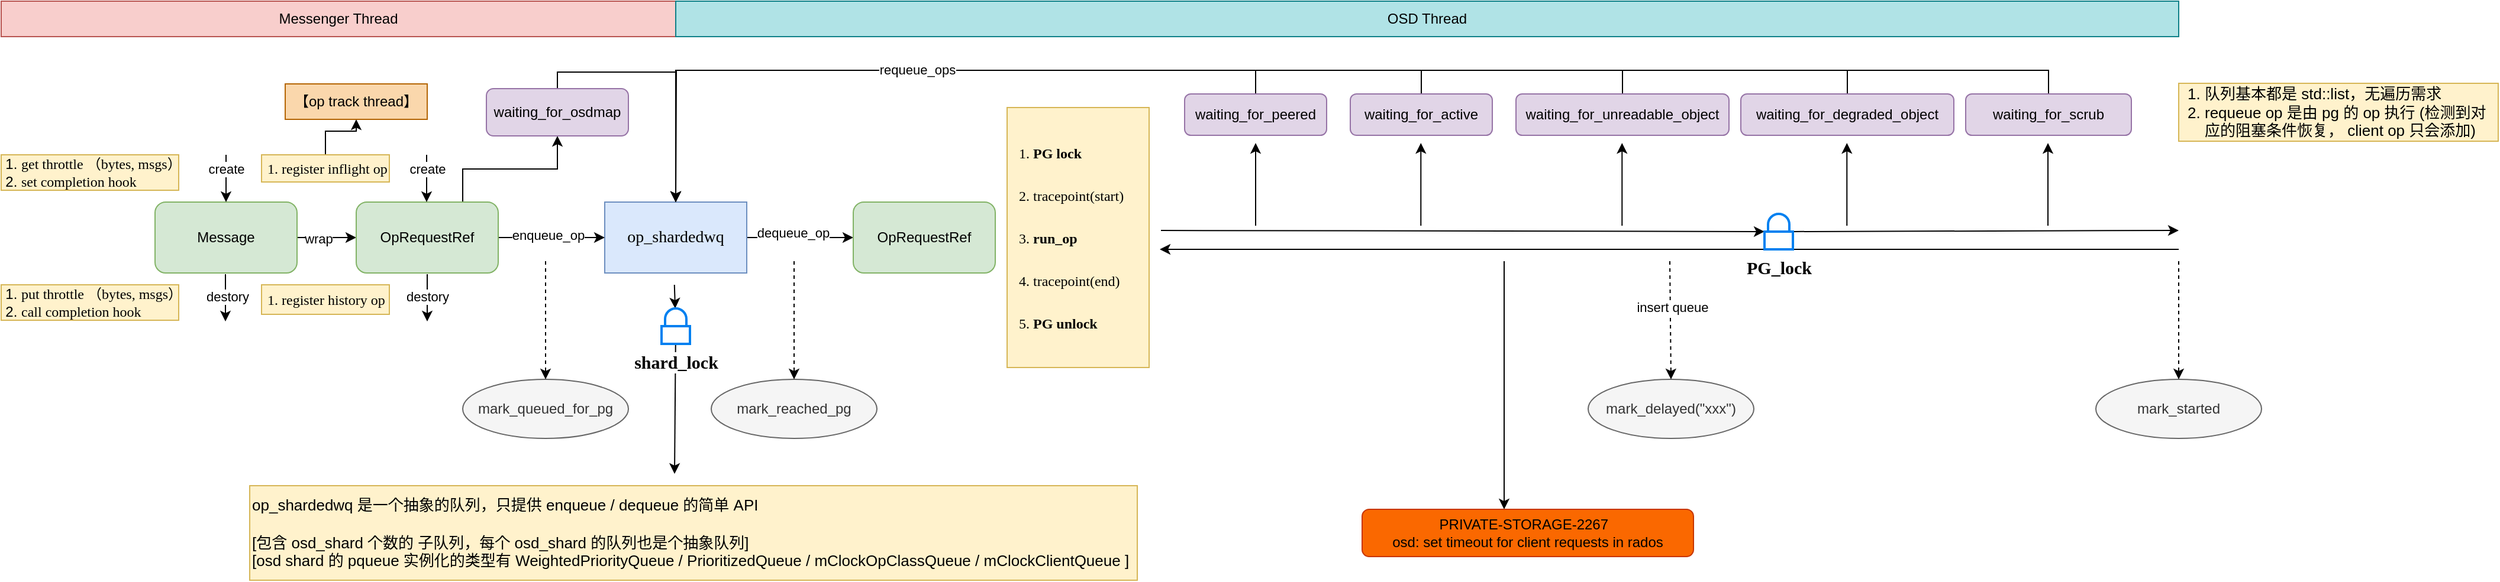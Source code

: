 <mxfile version="24.8.6">
  <diagram name="第 1 页" id="veYvc7N9t9nZ9YCo-E3M">
    <mxGraphModel dx="3217" dy="1365" grid="1" gridSize="10" guides="1" tooltips="1" connect="1" arrows="1" fold="1" page="1" pageScale="1" pageWidth="827" pageHeight="1169" math="0" shadow="0">
      <root>
        <mxCell id="0" />
        <mxCell id="1" parent="0" />
        <mxCell id="phVuD68tOOP7Y7JKk85J-31" style="edgeStyle=orthogonalEdgeStyle;rounded=0;orthogonalLoop=1;jettySize=auto;html=1;exitX=1;exitY=0.5;exitDx=0;exitDy=0;" edge="1" parent="1" source="phVuD68tOOP7Y7JKk85J-1" target="phVuD68tOOP7Y7JKk85J-30">
          <mxGeometry relative="1" as="geometry" />
        </mxCell>
        <mxCell id="phVuD68tOOP7Y7JKk85J-32" value="dequeue_op" style="edgeLabel;html=1;align=center;verticalAlign=middle;resizable=0;points=[];" vertex="1" connectable="0" parent="phVuD68tOOP7Y7JKk85J-31">
          <mxGeometry x="-0.133" y="4" relative="1" as="geometry">
            <mxPoint as="offset" />
          </mxGeometry>
        </mxCell>
        <mxCell id="phVuD68tOOP7Y7JKk85J-1" value="&lt;font face=&quot;Times New Roman&quot; style=&quot;font-size: 14px;&quot;&gt;op_shardedwq&lt;/font&gt;" style="rounded=0;whiteSpace=wrap;html=1;fillColor=#dae8fc;strokeColor=#6c8ebf;" vertex="1" parent="1">
          <mxGeometry x="270" y="400" width="120" height="60" as="geometry" />
        </mxCell>
        <mxCell id="phVuD68tOOP7Y7JKk85J-4" style="edgeStyle=orthogonalEdgeStyle;rounded=0;orthogonalLoop=1;jettySize=auto;html=1;exitX=1;exitY=0.5;exitDx=0;exitDy=0;entryX=0;entryY=0.5;entryDx=0;entryDy=0;" edge="1" parent="1" source="phVuD68tOOP7Y7JKk85J-2" target="phVuD68tOOP7Y7JKk85J-3">
          <mxGeometry relative="1" as="geometry" />
        </mxCell>
        <mxCell id="phVuD68tOOP7Y7JKk85J-7" value="wrap" style="edgeLabel;html=1;align=center;verticalAlign=middle;resizable=0;points=[];" vertex="1" connectable="0" parent="phVuD68tOOP7Y7JKk85J-4">
          <mxGeometry x="-0.28" y="-1" relative="1" as="geometry">
            <mxPoint as="offset" />
          </mxGeometry>
        </mxCell>
        <mxCell id="phVuD68tOOP7Y7JKk85J-2" value="Message" style="rounded=1;whiteSpace=wrap;html=1;fillColor=#d5e8d4;strokeColor=#82b366;" vertex="1" parent="1">
          <mxGeometry x="-110" y="400" width="120" height="60" as="geometry" />
        </mxCell>
        <mxCell id="phVuD68tOOP7Y7JKk85J-5" style="edgeStyle=orthogonalEdgeStyle;rounded=0;orthogonalLoop=1;jettySize=auto;html=1;exitX=1;exitY=0.5;exitDx=0;exitDy=0;entryX=0;entryY=0.5;entryDx=0;entryDy=0;" edge="1" parent="1" source="phVuD68tOOP7Y7JKk85J-3" target="phVuD68tOOP7Y7JKk85J-1">
          <mxGeometry relative="1" as="geometry" />
        </mxCell>
        <mxCell id="phVuD68tOOP7Y7JKk85J-6" value="enqueue_op" style="edgeLabel;html=1;align=center;verticalAlign=middle;resizable=0;points=[];" vertex="1" connectable="0" parent="phVuD68tOOP7Y7JKk85J-5">
          <mxGeometry x="-0.067" y="2" relative="1" as="geometry">
            <mxPoint as="offset" />
          </mxGeometry>
        </mxCell>
        <mxCell id="phVuD68tOOP7Y7JKk85J-22" style="edgeStyle=orthogonalEdgeStyle;rounded=0;orthogonalLoop=1;jettySize=auto;html=1;exitX=0.75;exitY=0;exitDx=0;exitDy=0;" edge="1" parent="1" source="phVuD68tOOP7Y7JKk85J-3" target="phVuD68tOOP7Y7JKk85J-21">
          <mxGeometry relative="1" as="geometry" />
        </mxCell>
        <mxCell id="phVuD68tOOP7Y7JKk85J-3" value="OpRequestRef" style="rounded=1;whiteSpace=wrap;html=1;fillColor=#d5e8d4;strokeColor=#82b366;" vertex="1" parent="1">
          <mxGeometry x="60" y="400" width="120" height="60" as="geometry" />
        </mxCell>
        <mxCell id="phVuD68tOOP7Y7JKk85J-8" value="" style="endArrow=classic;html=1;rounded=0;entryX=0.5;entryY=0;entryDx=0;entryDy=0;" edge="1" parent="1" target="phVuD68tOOP7Y7JKk85J-2">
          <mxGeometry width="50" height="50" relative="1" as="geometry">
            <mxPoint x="-50" y="360" as="sourcePoint" />
            <mxPoint x="-60" y="270" as="targetPoint" />
          </mxGeometry>
        </mxCell>
        <mxCell id="phVuD68tOOP7Y7JKk85J-12" value="create" style="edgeLabel;html=1;align=center;verticalAlign=middle;resizable=0;points=[];" vertex="1" connectable="0" parent="phVuD68tOOP7Y7JKk85J-8">
          <mxGeometry x="-0.4" relative="1" as="geometry">
            <mxPoint as="offset" />
          </mxGeometry>
        </mxCell>
        <mxCell id="phVuD68tOOP7Y7JKk85J-9" value="" style="endArrow=classic;html=1;rounded=0;entryX=0.5;entryY=0;entryDx=0;entryDy=0;" edge="1" parent="1">
          <mxGeometry width="50" height="50" relative="1" as="geometry">
            <mxPoint x="-50.5" y="461" as="sourcePoint" />
            <mxPoint x="-50.5" y="501" as="targetPoint" />
          </mxGeometry>
        </mxCell>
        <mxCell id="phVuD68tOOP7Y7JKk85J-13" value="destory" style="edgeLabel;html=1;align=center;verticalAlign=middle;resizable=0;points=[];" vertex="1" connectable="0" parent="phVuD68tOOP7Y7JKk85J-9">
          <mxGeometry x="0.15" relative="1" as="geometry">
            <mxPoint x="1" y="-4" as="offset" />
          </mxGeometry>
        </mxCell>
        <mxCell id="phVuD68tOOP7Y7JKk85J-10" value="&lt;ol style=&quot;padding-left: 15px;&quot;&gt;&lt;li&gt;&lt;font face=&quot;Times New Roman&quot;&gt;get throttle （bytes, msgs）&lt;/font&gt;&lt;/li&gt;&lt;li&gt;&lt;font face=&quot;Times New Roman&quot;&gt;set completion hook&lt;/font&gt;&lt;/li&gt;&lt;/ol&gt;" style="text;html=1;align=left;verticalAlign=middle;whiteSpace=wrap;rounded=0;fillColor=#fff2cc;strokeColor=#d6b656;autosize=1;" vertex="1" parent="1">
          <mxGeometry x="-240" y="360" width="150" height="30" as="geometry" />
        </mxCell>
        <mxCell id="phVuD68tOOP7Y7JKk85J-11" value="&lt;ol style=&quot;padding-left: 15px;&quot;&gt;&lt;li&gt;&lt;font face=&quot;Times New Roman&quot;&gt;put throttle （bytes, msgs）&lt;/font&gt;&lt;/li&gt;&lt;li&gt;&lt;font face=&quot;Times New Roman&quot;&gt;call completion hook&lt;/font&gt;&lt;/li&gt;&lt;/ol&gt;" style="text;html=1;align=left;verticalAlign=middle;whiteSpace=wrap;rounded=0;fillColor=#fff2cc;strokeColor=#d6b656;" vertex="1" parent="1">
          <mxGeometry x="-240" y="470" width="150" height="30" as="geometry" />
        </mxCell>
        <mxCell id="phVuD68tOOP7Y7JKk85J-14" value="" style="endArrow=classic;html=1;rounded=0;entryX=0.5;entryY=0;entryDx=0;entryDy=0;" edge="1" parent="1">
          <mxGeometry width="50" height="50" relative="1" as="geometry">
            <mxPoint x="119.5" y="360" as="sourcePoint" />
            <mxPoint x="119.5" y="400" as="targetPoint" />
          </mxGeometry>
        </mxCell>
        <mxCell id="phVuD68tOOP7Y7JKk85J-15" value="create" style="edgeLabel;html=1;align=center;verticalAlign=middle;resizable=0;points=[];" vertex="1" connectable="0" parent="phVuD68tOOP7Y7JKk85J-14">
          <mxGeometry x="-0.4" relative="1" as="geometry">
            <mxPoint as="offset" />
          </mxGeometry>
        </mxCell>
        <mxCell id="phVuD68tOOP7Y7JKk85J-16" value="" style="endArrow=classic;html=1;rounded=0;entryX=0.5;entryY=0;entryDx=0;entryDy=0;" edge="1" parent="1">
          <mxGeometry width="50" height="50" relative="1" as="geometry">
            <mxPoint x="120" y="461" as="sourcePoint" />
            <mxPoint x="120" y="501" as="targetPoint" />
            <Array as="points">
              <mxPoint x="120" y="466" />
            </Array>
          </mxGeometry>
        </mxCell>
        <mxCell id="phVuD68tOOP7Y7JKk85J-17" value="destory" style="edgeLabel;html=1;align=center;verticalAlign=middle;resizable=0;points=[];" vertex="1" connectable="0" parent="phVuD68tOOP7Y7JKk85J-16">
          <mxGeometry x="0.15" relative="1" as="geometry">
            <mxPoint y="-4" as="offset" />
          </mxGeometry>
        </mxCell>
        <mxCell id="phVuD68tOOP7Y7JKk85J-28" value="" style="edgeStyle=orthogonalEdgeStyle;rounded=0;orthogonalLoop=1;jettySize=auto;html=1;entryX=0.5;entryY=1;entryDx=0;entryDy=0;" edge="1" parent="1" source="phVuD68tOOP7Y7JKk85J-18" target="phVuD68tOOP7Y7JKk85J-24">
          <mxGeometry relative="1" as="geometry" />
        </mxCell>
        <mxCell id="phVuD68tOOP7Y7JKk85J-18" value="&lt;ol style=&quot;padding-left: 15px;&quot;&gt;&lt;li&gt;register inflight op&lt;/li&gt;&lt;/ol&gt;" style="text;html=1;align=left;verticalAlign=middle;resizable=1;points=[];autosize=1;strokeColor=#d6b656;fillColor=#fff2cc;fontFamily=Times New Roman;" vertex="1" parent="1">
          <mxGeometry x="-20" y="360" width="108" height="23" as="geometry" />
        </mxCell>
        <mxCell id="phVuD68tOOP7Y7JKk85J-19" value="&lt;ol style=&quot;padding-left: 15px;&quot;&gt;&lt;li&gt;register history op&lt;/li&gt;&lt;/ol&gt;" style="text;html=1;align=left;verticalAlign=middle;resizable=1;points=[];autosize=1;strokeColor=#d6b656;fillColor=#fff2cc;fontFamily=Times New Roman;" vertex="1" parent="1">
          <mxGeometry x="-20" y="470" width="108" height="25" as="geometry" />
        </mxCell>
        <mxCell id="phVuD68tOOP7Y7JKk85J-23" style="edgeStyle=orthogonalEdgeStyle;rounded=0;orthogonalLoop=1;jettySize=auto;html=1;exitX=0.5;exitY=0;exitDx=0;exitDy=0;entryX=0.5;entryY=0;entryDx=0;entryDy=0;" edge="1" parent="1" source="phVuD68tOOP7Y7JKk85J-21" target="phVuD68tOOP7Y7JKk85J-1">
          <mxGeometry relative="1" as="geometry">
            <Array as="points">
              <mxPoint x="230" y="290" />
              <mxPoint x="330" y="290" />
            </Array>
          </mxGeometry>
        </mxCell>
        <mxCell id="phVuD68tOOP7Y7JKk85J-21" value="waiting_for_osdmap" style="rounded=1;whiteSpace=wrap;html=1;fillColor=#e1d5e7;strokeColor=#9673a6;" vertex="1" parent="1">
          <mxGeometry x="170" y="304" width="120" height="40" as="geometry" />
        </mxCell>
        <mxCell id="phVuD68tOOP7Y7JKk85J-24" value="&lt;div&gt;【op track thread】&lt;/div&gt;" style="rounded=0;whiteSpace=wrap;html=1;fillColor=#fad7ac;strokeColor=#b46504;" vertex="1" parent="1">
          <mxGeometry y="300" width="120" height="30" as="geometry" />
        </mxCell>
        <mxCell id="phVuD68tOOP7Y7JKk85J-25" value="Messenger Thread" style="rounded=0;whiteSpace=wrap;html=1;fillColor=#f8cecc;strokeColor=#b85450;" vertex="1" parent="1">
          <mxGeometry x="-240" y="230" width="570" height="30" as="geometry" />
        </mxCell>
        <mxCell id="phVuD68tOOP7Y7JKk85J-26" value="OSD Thread" style="rounded=0;whiteSpace=wrap;html=1;fillColor=#b0e3e6;strokeColor=#0e8088;" vertex="1" parent="1">
          <mxGeometry x="330" y="230" width="1270" height="30" as="geometry" />
        </mxCell>
        <mxCell id="phVuD68tOOP7Y7JKk85J-30" value="OpRequestRef" style="rounded=1;whiteSpace=wrap;html=1;fillColor=#d5e8d4;strokeColor=#82b366;" vertex="1" parent="1">
          <mxGeometry x="480" y="400" width="120" height="60" as="geometry" />
        </mxCell>
        <mxCell id="phVuD68tOOP7Y7JKk85J-33" value="&lt;p style=&quot;line-height: 140%;&quot;&gt;&lt;/p&gt;&lt;ol style=&quot;padding: 0px 0px 0px 20px; margin-right: 0px; line-height: 300%;&quot;&gt;&lt;li&gt;&lt;b&gt;PG lock&lt;/b&gt;&lt;/li&gt;&lt;li&gt;tracepoint(start)&lt;/li&gt;&lt;li&gt;&lt;b&gt;run_op&lt;/b&gt;&lt;/li&gt;&lt;li&gt;tracepoint(end)&lt;/li&gt;&lt;li&gt;&lt;b&gt;PG unlock&lt;/b&gt;&lt;/li&gt;&lt;/ol&gt;&lt;p&gt;&lt;/p&gt;" style="text;html=1;align=left;verticalAlign=middle;resizable=0;points=[];autosize=1;strokeColor=#d6b656;fillColor=#fff2cc;fontFamily=Times New Roman;" vertex="1" parent="1">
          <mxGeometry x="610" y="320" width="120" height="220" as="geometry" />
        </mxCell>
        <mxCell id="phVuD68tOOP7Y7JKk85J-34" value="" style="endArrow=classic;html=1;rounded=0;" edge="1" parent="1" source="phVuD68tOOP7Y7JKk85J-69">
          <mxGeometry width="50" height="50" relative="1" as="geometry">
            <mxPoint x="740" y="424" as="sourcePoint" />
            <mxPoint x="1600" y="424" as="targetPoint" />
          </mxGeometry>
        </mxCell>
        <mxCell id="phVuD68tOOP7Y7JKk85J-35" value="" style="endArrow=classic;html=1;rounded=0;" edge="1" parent="1">
          <mxGeometry width="50" height="50" relative="1" as="geometry">
            <mxPoint x="1600" y="440" as="sourcePoint" />
            <mxPoint x="739" y="440" as="targetPoint" />
          </mxGeometry>
        </mxCell>
        <mxCell id="phVuD68tOOP7Y7JKk85J-36" value="mark_queued_for_pg" style="ellipse;whiteSpace=wrap;html=1;fillColor=#f5f5f5;fontColor=#333333;strokeColor=#666666;" vertex="1" parent="1">
          <mxGeometry x="150" y="550" width="140" height="50" as="geometry" />
        </mxCell>
        <mxCell id="phVuD68tOOP7Y7JKk85J-37" value="" style="endArrow=classic;html=1;rounded=0;entryX=0.5;entryY=0;entryDx=0;entryDy=0;dashed=1;" edge="1" parent="1" target="phVuD68tOOP7Y7JKk85J-36">
          <mxGeometry width="50" height="50" relative="1" as="geometry">
            <mxPoint x="220" y="450" as="sourcePoint" />
            <mxPoint x="380" y="480" as="targetPoint" />
          </mxGeometry>
        </mxCell>
        <mxCell id="phVuD68tOOP7Y7JKk85J-38" value="mark_started" style="ellipse;whiteSpace=wrap;html=1;fillColor=#f5f5f5;fontColor=#333333;strokeColor=#666666;" vertex="1" parent="1">
          <mxGeometry x="1530" y="550" width="140" height="50" as="geometry" />
        </mxCell>
        <mxCell id="phVuD68tOOP7Y7JKk85J-39" value="" style="endArrow=classic;html=1;rounded=0;entryX=0.5;entryY=0;entryDx=0;entryDy=0;dashed=1;" edge="1" parent="1" target="phVuD68tOOP7Y7JKk85J-38">
          <mxGeometry width="50" height="50" relative="1" as="geometry">
            <mxPoint x="1600" y="450" as="sourcePoint" />
            <mxPoint x="1760" y="480" as="targetPoint" />
          </mxGeometry>
        </mxCell>
        <mxCell id="phVuD68tOOP7Y7JKk85J-40" value="mark_reached_pg" style="ellipse;whiteSpace=wrap;html=1;fillColor=#f5f5f5;fontColor=#333333;strokeColor=#666666;" vertex="1" parent="1">
          <mxGeometry x="360" y="550" width="140" height="50" as="geometry" />
        </mxCell>
        <mxCell id="phVuD68tOOP7Y7JKk85J-41" value="" style="endArrow=classic;html=1;rounded=0;entryX=0.5;entryY=0;entryDx=0;entryDy=0;dashed=1;" edge="1" parent="1" target="phVuD68tOOP7Y7JKk85J-40">
          <mxGeometry width="50" height="50" relative="1" as="geometry">
            <mxPoint x="430" y="450" as="sourcePoint" />
            <mxPoint x="590" y="480" as="targetPoint" />
          </mxGeometry>
        </mxCell>
        <mxCell id="phVuD68tOOP7Y7JKk85J-47" style="edgeStyle=orthogonalEdgeStyle;rounded=0;orthogonalLoop=1;jettySize=auto;html=1;exitX=0.5;exitY=0;exitDx=0;exitDy=0;entryX=0.5;entryY=0;entryDx=0;entryDy=0;" edge="1" parent="1" source="phVuD68tOOP7Y7JKk85J-42" target="phVuD68tOOP7Y7JKk85J-1">
          <mxGeometry relative="1" as="geometry" />
        </mxCell>
        <mxCell id="phVuD68tOOP7Y7JKk85J-42" value="waiting_for_peered" style="rounded=1;whiteSpace=wrap;html=1;fillColor=#e1d5e7;strokeColor=#9673a6;" vertex="1" parent="1">
          <mxGeometry x="760" y="308.5" width="120" height="35" as="geometry" />
        </mxCell>
        <mxCell id="phVuD68tOOP7Y7JKk85J-48" style="edgeStyle=orthogonalEdgeStyle;rounded=0;orthogonalLoop=1;jettySize=auto;html=1;exitX=0.5;exitY=0;exitDx=0;exitDy=0;entryX=0.5;entryY=0;entryDx=0;entryDy=0;" edge="1" parent="1" source="phVuD68tOOP7Y7JKk85J-43" target="phVuD68tOOP7Y7JKk85J-1">
          <mxGeometry relative="1" as="geometry" />
        </mxCell>
        <mxCell id="phVuD68tOOP7Y7JKk85J-43" value="waiting_for_active" style="rounded=1;whiteSpace=wrap;html=1;fillColor=#e1d5e7;strokeColor=#9673a6;" vertex="1" parent="1">
          <mxGeometry x="900" y="308.5" width="120" height="35" as="geometry" />
        </mxCell>
        <mxCell id="phVuD68tOOP7Y7JKk85J-49" style="edgeStyle=orthogonalEdgeStyle;rounded=0;orthogonalLoop=1;jettySize=auto;html=1;exitX=0.5;exitY=0;exitDx=0;exitDy=0;entryX=0.5;entryY=0;entryDx=0;entryDy=0;" edge="1" parent="1" source="phVuD68tOOP7Y7JKk85J-44" target="phVuD68tOOP7Y7JKk85J-1">
          <mxGeometry relative="1" as="geometry" />
        </mxCell>
        <mxCell id="phVuD68tOOP7Y7JKk85J-44" value="waiting_for_unreadable_object" style="rounded=1;whiteSpace=wrap;html=1;fillColor=#e1d5e7;strokeColor=#9673a6;" vertex="1" parent="1">
          <mxGeometry x="1040" y="308.5" width="180" height="35" as="geometry" />
        </mxCell>
        <mxCell id="phVuD68tOOP7Y7JKk85J-50" style="edgeStyle=orthogonalEdgeStyle;rounded=0;orthogonalLoop=1;jettySize=auto;html=1;exitX=0.5;exitY=0;exitDx=0;exitDy=0;" edge="1" parent="1" source="phVuD68tOOP7Y7JKk85J-45">
          <mxGeometry relative="1" as="geometry">
            <mxPoint x="330" y="400" as="targetPoint" />
          </mxGeometry>
        </mxCell>
        <mxCell id="phVuD68tOOP7Y7JKk85J-45" value="waiting_for_degraded_object" style="rounded=1;whiteSpace=wrap;html=1;fillColor=#e1d5e7;strokeColor=#9673a6;" vertex="1" parent="1">
          <mxGeometry x="1230" y="308.5" width="180" height="35" as="geometry" />
        </mxCell>
        <mxCell id="phVuD68tOOP7Y7JKk85J-51" style="edgeStyle=orthogonalEdgeStyle;rounded=0;orthogonalLoop=1;jettySize=auto;html=1;exitX=0.5;exitY=0;exitDx=0;exitDy=0;entryX=0.5;entryY=0;entryDx=0;entryDy=0;" edge="1" parent="1" source="phVuD68tOOP7Y7JKk85J-46" target="phVuD68tOOP7Y7JKk85J-1">
          <mxGeometry relative="1" as="geometry" />
        </mxCell>
        <mxCell id="phVuD68tOOP7Y7JKk85J-52" value="requeue_ops" style="edgeLabel;html=1;align=center;verticalAlign=middle;resizable=0;points=[];" vertex="1" connectable="0" parent="phVuD68tOOP7Y7JKk85J-51">
          <mxGeometry x="0.511" y="-1" relative="1" as="geometry">
            <mxPoint x="-1" as="offset" />
          </mxGeometry>
        </mxCell>
        <mxCell id="phVuD68tOOP7Y7JKk85J-46" value="waiting_for_scrub" style="rounded=1;whiteSpace=wrap;html=1;fillColor=#e1d5e7;strokeColor=#9673a6;" vertex="1" parent="1">
          <mxGeometry x="1420" y="308.5" width="140" height="35" as="geometry" />
        </mxCell>
        <mxCell id="phVuD68tOOP7Y7JKk85J-53" value="" style="endArrow=classic;html=1;rounded=0;" edge="1" parent="1">
          <mxGeometry width="50" height="50" relative="1" as="geometry">
            <mxPoint x="820" y="420" as="sourcePoint" />
            <mxPoint x="820" y="350" as="targetPoint" />
          </mxGeometry>
        </mxCell>
        <mxCell id="phVuD68tOOP7Y7JKk85J-54" value="" style="endArrow=classic;html=1;rounded=0;" edge="1" parent="1">
          <mxGeometry width="50" height="50" relative="1" as="geometry">
            <mxPoint x="959.64" y="420" as="sourcePoint" />
            <mxPoint x="959.64" y="350" as="targetPoint" />
          </mxGeometry>
        </mxCell>
        <mxCell id="phVuD68tOOP7Y7JKk85J-55" value="" style="endArrow=classic;html=1;rounded=0;" edge="1" parent="1">
          <mxGeometry width="50" height="50" relative="1" as="geometry">
            <mxPoint x="1129.64" y="420" as="sourcePoint" />
            <mxPoint x="1129.64" y="350" as="targetPoint" />
          </mxGeometry>
        </mxCell>
        <mxCell id="phVuD68tOOP7Y7JKk85J-56" value="" style="endArrow=classic;html=1;rounded=0;" edge="1" parent="1">
          <mxGeometry width="50" height="50" relative="1" as="geometry">
            <mxPoint x="1319.64" y="420" as="sourcePoint" />
            <mxPoint x="1319.64" y="350" as="targetPoint" />
          </mxGeometry>
        </mxCell>
        <mxCell id="phVuD68tOOP7Y7JKk85J-57" value="" style="endArrow=classic;html=1;rounded=0;" edge="1" parent="1">
          <mxGeometry width="50" height="50" relative="1" as="geometry">
            <mxPoint x="1489.52" y="420" as="sourcePoint" />
            <mxPoint x="1489.52" y="350" as="targetPoint" />
          </mxGeometry>
        </mxCell>
        <mxCell id="phVuD68tOOP7Y7JKk85J-58" value="mark_delayed(&quot;xxx&quot;)" style="ellipse;whiteSpace=wrap;html=1;fillColor=#f5f5f5;fontColor=#333333;strokeColor=#666666;" vertex="1" parent="1">
          <mxGeometry x="1101" y="550" width="140" height="50" as="geometry" />
        </mxCell>
        <mxCell id="phVuD68tOOP7Y7JKk85J-59" value="" style="endArrow=classic;html=1;rounded=0;entryX=0.5;entryY=0;entryDx=0;entryDy=0;dashed=1;" edge="1" parent="1" target="phVuD68tOOP7Y7JKk85J-58">
          <mxGeometry width="50" height="50" relative="1" as="geometry">
            <mxPoint x="1170" y="450" as="sourcePoint" />
            <mxPoint x="1170.44" y="540" as="targetPoint" />
          </mxGeometry>
        </mxCell>
        <mxCell id="phVuD68tOOP7Y7JKk85J-60" value="insert queue" style="edgeLabel;html=1;align=center;verticalAlign=middle;resizable=0;points=[];" vertex="1" connectable="0" parent="phVuD68tOOP7Y7JKk85J-59">
          <mxGeometry x="-0.22" y="1" relative="1" as="geometry">
            <mxPoint as="offset" />
          </mxGeometry>
        </mxCell>
        <mxCell id="phVuD68tOOP7Y7JKk85J-61" value="" style="endArrow=classic;html=1;rounded=0;" edge="1" parent="1">
          <mxGeometry width="50" height="50" relative="1" as="geometry">
            <mxPoint x="1030" y="450" as="sourcePoint" />
            <mxPoint x="1030" y="660" as="targetPoint" />
          </mxGeometry>
        </mxCell>
        <mxCell id="phVuD68tOOP7Y7JKk85J-62" value="&lt;div style=&quot;&quot;&gt;PRIVATE-STORAGE-2267&amp;nbsp;&amp;nbsp;&lt;/div&gt;&lt;div style=&quot;&quot;&gt;osd: set timeout for client requests in rados&lt;/div&gt;" style="rounded=1;whiteSpace=wrap;html=1;align=center;fillColor=#fa6800;fontColor=#000000;strokeColor=#C73500;" vertex="1" parent="1">
          <mxGeometry x="910" y="660" width="280" height="40" as="geometry" />
        </mxCell>
        <mxCell id="phVuD68tOOP7Y7JKk85J-63" value="&lt;div style=&quot;font-size: 13px;&quot;&gt;&lt;ol style=&quot;padding-left: 20px;&quot;&gt;&lt;li&gt;队列基本都是 std::list，无遍历需求&lt;/li&gt;&lt;li&gt;requeue op 是由 pg 的 op 执行 (检测到对应的阻塞条件恢复， client op 只会添加)&lt;/li&gt;&lt;/ol&gt;&lt;/div&gt;" style="text;html=1;align=left;verticalAlign=middle;whiteSpace=wrap;rounded=0;fillColor=#fff2cc;strokeColor=#d6b656;" vertex="1" parent="1">
          <mxGeometry x="1600" y="299.5" width="270" height="49" as="geometry" />
        </mxCell>
        <mxCell id="phVuD68tOOP7Y7JKk85J-64" value="&lt;font style=&quot;font-size: 13px;&quot;&gt;op_shardedwq 是一个抽象的队列，只提供 enqueue / dequeue 的简单 API&lt;br&gt;&lt;br&gt;[包含 osd_shard 个数的 子队列，每个&amp;nbsp;osd_shard 的队列也是个抽象队列]&lt;br&gt;[osd shard 的 pqueue 实例化的类型有 WeightedPriorityQueue /&amp;nbsp;PrioritizedQueue /&amp;nbsp;mClockOpClassQueue /&amp;nbsp;mClockClientQueue ]&lt;/font&gt;" style="text;align=left;verticalAlign=middle;resizable=0;points=[];autosize=0;strokeColor=#d6b656;fillColor=#fff2cc;rotatable=1;autosizeGrid=1;html=1;" vertex="1" parent="1">
          <mxGeometry x="-30" y="640" width="750" height="80" as="geometry" />
        </mxCell>
        <mxCell id="phVuD68tOOP7Y7JKk85J-65" value="" style="endArrow=classic;html=1;rounded=0;" edge="1" parent="1" source="phVuD68tOOP7Y7JKk85J-67">
          <mxGeometry width="50" height="50" relative="1" as="geometry">
            <mxPoint x="328.89" y="470" as="sourcePoint" />
            <mxPoint x="329" y="630" as="targetPoint" />
          </mxGeometry>
        </mxCell>
        <mxCell id="phVuD68tOOP7Y7JKk85J-68" value="" style="endArrow=classic;html=1;rounded=0;" edge="1" parent="1" target="phVuD68tOOP7Y7JKk85J-67">
          <mxGeometry width="50" height="50" relative="1" as="geometry">
            <mxPoint x="328.89" y="470" as="sourcePoint" />
            <mxPoint x="329" y="630" as="targetPoint" />
          </mxGeometry>
        </mxCell>
        <mxCell id="phVuD68tOOP7Y7JKk85J-67" value="&lt;b&gt;&lt;font style=&quot;font-size: 15px;&quot; face=&quot;Times New Roman&quot;&gt;shard_lock&lt;/font&gt;&lt;/b&gt;" style="html=1;verticalLabelPosition=bottom;align=center;labelBackgroundColor=#ffffff;verticalAlign=top;strokeWidth=2;strokeColor=#0080F0;shadow=0;dashed=0;shape=mxgraph.ios7.icons.locked;" vertex="1" parent="1">
          <mxGeometry x="318" y="490" width="24" height="30" as="geometry" />
        </mxCell>
        <mxCell id="phVuD68tOOP7Y7JKk85J-70" value="" style="endArrow=classic;html=1;rounded=0;" edge="1" parent="1" target="phVuD68tOOP7Y7JKk85J-69">
          <mxGeometry width="50" height="50" relative="1" as="geometry">
            <mxPoint x="740" y="424" as="sourcePoint" />
            <mxPoint x="1600" y="424" as="targetPoint" />
          </mxGeometry>
        </mxCell>
        <mxCell id="phVuD68tOOP7Y7JKk85J-69" value="&lt;b&gt;&lt;font style=&quot;font-size: 15px;&quot; face=&quot;Times New Roman&quot;&gt;PG_lock&lt;/font&gt;&lt;/b&gt;" style="html=1;verticalLabelPosition=bottom;align=center;labelBackgroundColor=#ffffff;verticalAlign=top;strokeWidth=2;strokeColor=#0080F0;shadow=0;dashed=0;shape=mxgraph.ios7.icons.locked;" vertex="1" parent="1">
          <mxGeometry x="1250" y="410" width="24" height="30" as="geometry" />
        </mxCell>
      </root>
    </mxGraphModel>
  </diagram>
</mxfile>
